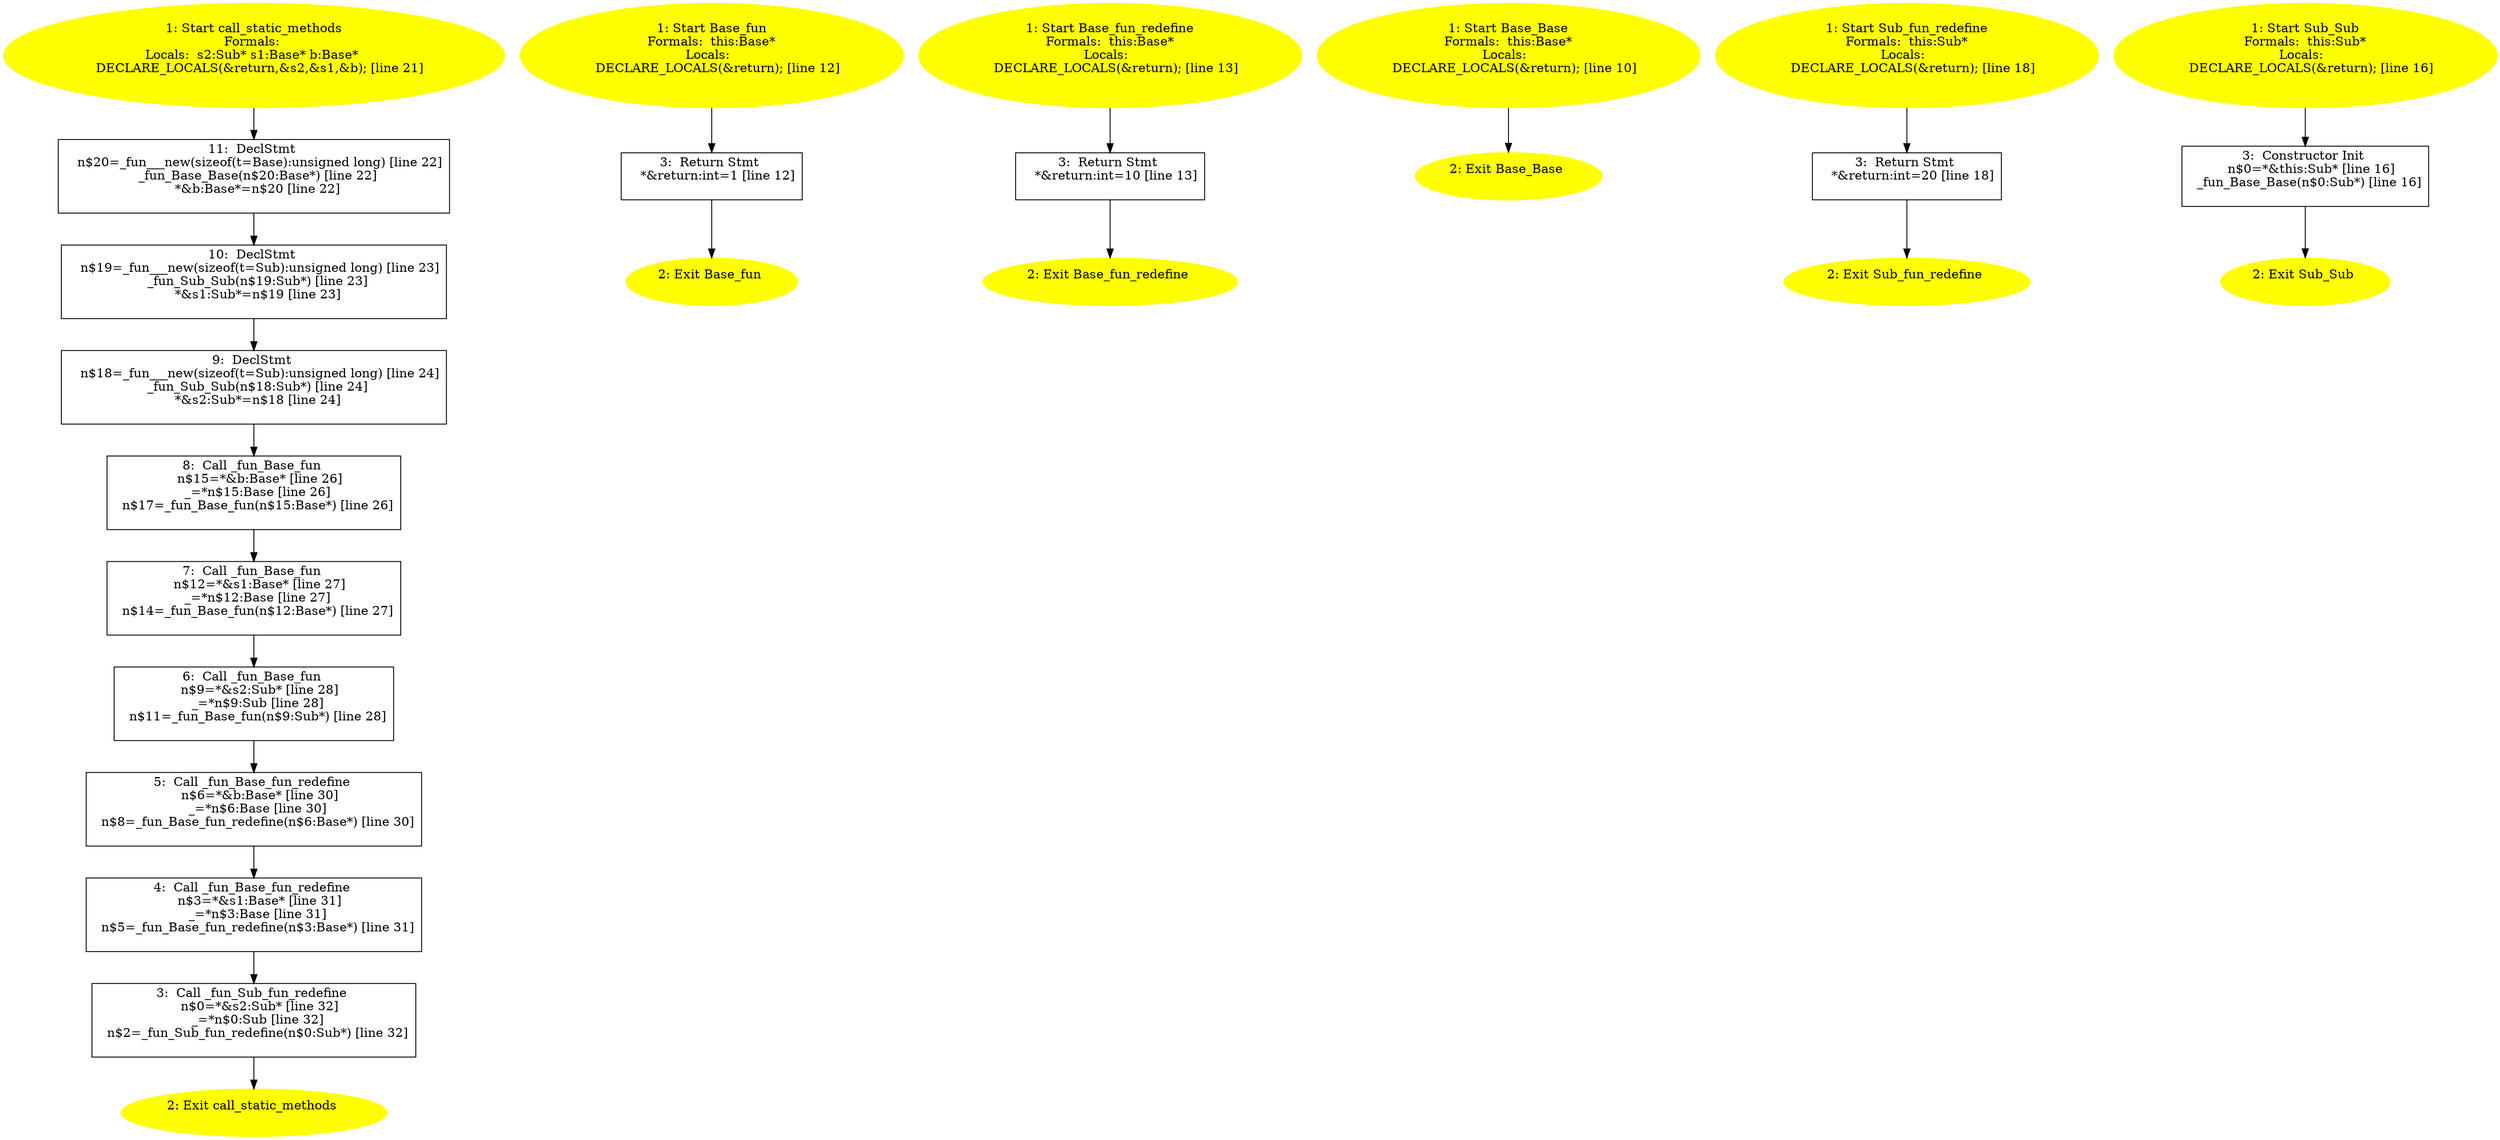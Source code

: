 /* @generated */
digraph iCFG {
"call_static_methods#_Z19call_static_methodsv.8f6d53f5ba8026b1f1c82b61375a3dfc_1" [label="1: Start call_static_methods\nFormals: \nLocals:  s2:Sub* s1:Base* b:Base* \n   DECLARE_LOCALS(&return,&s2,&s1,&b); [line 21]\n " color=yellow style=filled]
	

	 "call_static_methods#_Z19call_static_methodsv.8f6d53f5ba8026b1f1c82b61375a3dfc_1" -> "call_static_methods#_Z19call_static_methodsv.8f6d53f5ba8026b1f1c82b61375a3dfc_11" ;
"call_static_methods#_Z19call_static_methodsv.8f6d53f5ba8026b1f1c82b61375a3dfc_2" [label="2: Exit call_static_methods \n  " color=yellow style=filled]
	

"call_static_methods#_Z19call_static_methodsv.8f6d53f5ba8026b1f1c82b61375a3dfc_3" [label="3:  Call _fun_Sub_fun_redefine \n   n$0=*&s2:Sub* [line 32]\n  _=*n$0:Sub [line 32]\n  n$2=_fun_Sub_fun_redefine(n$0:Sub*) [line 32]\n " shape="box"]
	

	 "call_static_methods#_Z19call_static_methodsv.8f6d53f5ba8026b1f1c82b61375a3dfc_3" -> "call_static_methods#_Z19call_static_methodsv.8f6d53f5ba8026b1f1c82b61375a3dfc_2" ;
"call_static_methods#_Z19call_static_methodsv.8f6d53f5ba8026b1f1c82b61375a3dfc_4" [label="4:  Call _fun_Base_fun_redefine \n   n$3=*&s1:Base* [line 31]\n  _=*n$3:Base [line 31]\n  n$5=_fun_Base_fun_redefine(n$3:Base*) [line 31]\n " shape="box"]
	

	 "call_static_methods#_Z19call_static_methodsv.8f6d53f5ba8026b1f1c82b61375a3dfc_4" -> "call_static_methods#_Z19call_static_methodsv.8f6d53f5ba8026b1f1c82b61375a3dfc_3" ;
"call_static_methods#_Z19call_static_methodsv.8f6d53f5ba8026b1f1c82b61375a3dfc_5" [label="5:  Call _fun_Base_fun_redefine \n   n$6=*&b:Base* [line 30]\n  _=*n$6:Base [line 30]\n  n$8=_fun_Base_fun_redefine(n$6:Base*) [line 30]\n " shape="box"]
	

	 "call_static_methods#_Z19call_static_methodsv.8f6d53f5ba8026b1f1c82b61375a3dfc_5" -> "call_static_methods#_Z19call_static_methodsv.8f6d53f5ba8026b1f1c82b61375a3dfc_4" ;
"call_static_methods#_Z19call_static_methodsv.8f6d53f5ba8026b1f1c82b61375a3dfc_6" [label="6:  Call _fun_Base_fun \n   n$9=*&s2:Sub* [line 28]\n  _=*n$9:Sub [line 28]\n  n$11=_fun_Base_fun(n$9:Sub*) [line 28]\n " shape="box"]
	

	 "call_static_methods#_Z19call_static_methodsv.8f6d53f5ba8026b1f1c82b61375a3dfc_6" -> "call_static_methods#_Z19call_static_methodsv.8f6d53f5ba8026b1f1c82b61375a3dfc_5" ;
"call_static_methods#_Z19call_static_methodsv.8f6d53f5ba8026b1f1c82b61375a3dfc_7" [label="7:  Call _fun_Base_fun \n   n$12=*&s1:Base* [line 27]\n  _=*n$12:Base [line 27]\n  n$14=_fun_Base_fun(n$12:Base*) [line 27]\n " shape="box"]
	

	 "call_static_methods#_Z19call_static_methodsv.8f6d53f5ba8026b1f1c82b61375a3dfc_7" -> "call_static_methods#_Z19call_static_methodsv.8f6d53f5ba8026b1f1c82b61375a3dfc_6" ;
"call_static_methods#_Z19call_static_methodsv.8f6d53f5ba8026b1f1c82b61375a3dfc_8" [label="8:  Call _fun_Base_fun \n   n$15=*&b:Base* [line 26]\n  _=*n$15:Base [line 26]\n  n$17=_fun_Base_fun(n$15:Base*) [line 26]\n " shape="box"]
	

	 "call_static_methods#_Z19call_static_methodsv.8f6d53f5ba8026b1f1c82b61375a3dfc_8" -> "call_static_methods#_Z19call_static_methodsv.8f6d53f5ba8026b1f1c82b61375a3dfc_7" ;
"call_static_methods#_Z19call_static_methodsv.8f6d53f5ba8026b1f1c82b61375a3dfc_9" [label="9:  DeclStmt \n   n$18=_fun___new(sizeof(t=Sub):unsigned long) [line 24]\n  _fun_Sub_Sub(n$18:Sub*) [line 24]\n  *&s2:Sub*=n$18 [line 24]\n " shape="box"]
	

	 "call_static_methods#_Z19call_static_methodsv.8f6d53f5ba8026b1f1c82b61375a3dfc_9" -> "call_static_methods#_Z19call_static_methodsv.8f6d53f5ba8026b1f1c82b61375a3dfc_8" ;
"call_static_methods#_Z19call_static_methodsv.8f6d53f5ba8026b1f1c82b61375a3dfc_10" [label="10:  DeclStmt \n   n$19=_fun___new(sizeof(t=Sub):unsigned long) [line 23]\n  _fun_Sub_Sub(n$19:Sub*) [line 23]\n  *&s1:Sub*=n$19 [line 23]\n " shape="box"]
	

	 "call_static_methods#_Z19call_static_methodsv.8f6d53f5ba8026b1f1c82b61375a3dfc_10" -> "call_static_methods#_Z19call_static_methodsv.8f6d53f5ba8026b1f1c82b61375a3dfc_9" ;
"call_static_methods#_Z19call_static_methodsv.8f6d53f5ba8026b1f1c82b61375a3dfc_11" [label="11:  DeclStmt \n   n$20=_fun___new(sizeof(t=Base):unsigned long) [line 22]\n  _fun_Base_Base(n$20:Base*) [line 22]\n  *&b:Base*=n$20 [line 22]\n " shape="box"]
	

	 "call_static_methods#_Z19call_static_methodsv.8f6d53f5ba8026b1f1c82b61375a3dfc_11" -> "call_static_methods#_Z19call_static_methodsv.8f6d53f5ba8026b1f1c82b61375a3dfc_10" ;
"fun#Base#(_ZN4Base3funEv).2229bfd9aa5290c00cdbb746dc981d9a_1" [label="1: Start Base_fun\nFormals:  this:Base*\nLocals:  \n   DECLARE_LOCALS(&return); [line 12]\n " color=yellow style=filled]
	

	 "fun#Base#(_ZN4Base3funEv).2229bfd9aa5290c00cdbb746dc981d9a_1" -> "fun#Base#(_ZN4Base3funEv).2229bfd9aa5290c00cdbb746dc981d9a_3" ;
"fun#Base#(_ZN4Base3funEv).2229bfd9aa5290c00cdbb746dc981d9a_2" [label="2: Exit Base_fun \n  " color=yellow style=filled]
	

"fun#Base#(_ZN4Base3funEv).2229bfd9aa5290c00cdbb746dc981d9a_3" [label="3:  Return Stmt \n   *&return:int=1 [line 12]\n " shape="box"]
	

	 "fun#Base#(_ZN4Base3funEv).2229bfd9aa5290c00cdbb746dc981d9a_3" -> "fun#Base#(_ZN4Base3funEv).2229bfd9aa5290c00cdbb746dc981d9a_2" ;
"fun_redefine#Base#(_ZN4Base12fun_redefineEv).c2ff930198d499360a565fea1e1cc430_1" [label="1: Start Base_fun_redefine\nFormals:  this:Base*\nLocals:  \n   DECLARE_LOCALS(&return); [line 13]\n " color=yellow style=filled]
	

	 "fun_redefine#Base#(_ZN4Base12fun_redefineEv).c2ff930198d499360a565fea1e1cc430_1" -> "fun_redefine#Base#(_ZN4Base12fun_redefineEv).c2ff930198d499360a565fea1e1cc430_3" ;
"fun_redefine#Base#(_ZN4Base12fun_redefineEv).c2ff930198d499360a565fea1e1cc430_2" [label="2: Exit Base_fun_redefine \n  " color=yellow style=filled]
	

"fun_redefine#Base#(_ZN4Base12fun_redefineEv).c2ff930198d499360a565fea1e1cc430_3" [label="3:  Return Stmt \n   *&return:int=10 [line 13]\n " shape="box"]
	

	 "fun_redefine#Base#(_ZN4Base12fun_redefineEv).c2ff930198d499360a565fea1e1cc430_3" -> "fun_redefine#Base#(_ZN4Base12fun_redefineEv).c2ff930198d499360a565fea1e1cc430_2" ;
"Base#Base#{_ZN4BaseC1Ev|constexpr}.b40f1fff4dc6a0e6dfdca672253d3ca0_1" [label="1: Start Base_Base\nFormals:  this:Base*\nLocals:  \n   DECLARE_LOCALS(&return); [line 10]\n " color=yellow style=filled]
	

	 "Base#Base#{_ZN4BaseC1Ev|constexpr}.b40f1fff4dc6a0e6dfdca672253d3ca0_1" -> "Base#Base#{_ZN4BaseC1Ev|constexpr}.b40f1fff4dc6a0e6dfdca672253d3ca0_2" ;
"Base#Base#{_ZN4BaseC1Ev|constexpr}.b40f1fff4dc6a0e6dfdca672253d3ca0_2" [label="2: Exit Base_Base \n  " color=yellow style=filled]
	

"fun_redefine#Sub#(_ZN3Sub12fun_redefineEv).75c6089c3bffa929f77b6a6a9d051bd8_1" [label="1: Start Sub_fun_redefine\nFormals:  this:Sub*\nLocals:  \n   DECLARE_LOCALS(&return); [line 18]\n " color=yellow style=filled]
	

	 "fun_redefine#Sub#(_ZN3Sub12fun_redefineEv).75c6089c3bffa929f77b6a6a9d051bd8_1" -> "fun_redefine#Sub#(_ZN3Sub12fun_redefineEv).75c6089c3bffa929f77b6a6a9d051bd8_3" ;
"fun_redefine#Sub#(_ZN3Sub12fun_redefineEv).75c6089c3bffa929f77b6a6a9d051bd8_2" [label="2: Exit Sub_fun_redefine \n  " color=yellow style=filled]
	

"fun_redefine#Sub#(_ZN3Sub12fun_redefineEv).75c6089c3bffa929f77b6a6a9d051bd8_3" [label="3:  Return Stmt \n   *&return:int=20 [line 18]\n " shape="box"]
	

	 "fun_redefine#Sub#(_ZN3Sub12fun_redefineEv).75c6089c3bffa929f77b6a6a9d051bd8_3" -> "fun_redefine#Sub#(_ZN3Sub12fun_redefineEv).75c6089c3bffa929f77b6a6a9d051bd8_2" ;
"Sub#Sub#{_ZN3SubC1Ev|constexpr}.93e15d601751169652f5c2c5e08b3e98_1" [label="1: Start Sub_Sub\nFormals:  this:Sub*\nLocals:  \n   DECLARE_LOCALS(&return); [line 16]\n " color=yellow style=filled]
	

	 "Sub#Sub#{_ZN3SubC1Ev|constexpr}.93e15d601751169652f5c2c5e08b3e98_1" -> "Sub#Sub#{_ZN3SubC1Ev|constexpr}.93e15d601751169652f5c2c5e08b3e98_3" ;
"Sub#Sub#{_ZN3SubC1Ev|constexpr}.93e15d601751169652f5c2c5e08b3e98_2" [label="2: Exit Sub_Sub \n  " color=yellow style=filled]
	

"Sub#Sub#{_ZN3SubC1Ev|constexpr}.93e15d601751169652f5c2c5e08b3e98_3" [label="3:  Constructor Init \n   n$0=*&this:Sub* [line 16]\n  _fun_Base_Base(n$0:Sub*) [line 16]\n " shape="box"]
	

	 "Sub#Sub#{_ZN3SubC1Ev|constexpr}.93e15d601751169652f5c2c5e08b3e98_3" -> "Sub#Sub#{_ZN3SubC1Ev|constexpr}.93e15d601751169652f5c2c5e08b3e98_2" ;
}
